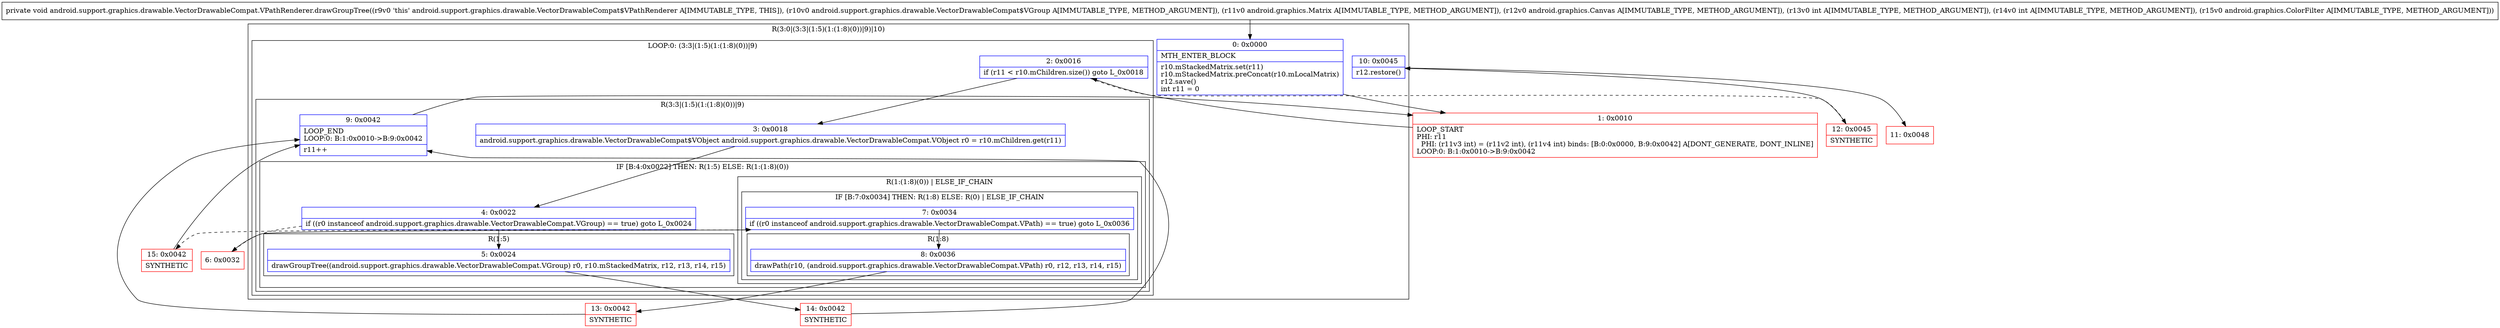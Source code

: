 digraph "CFG forandroid.support.graphics.drawable.VectorDrawableCompat.VPathRenderer.drawGroupTree(Landroid\/support\/graphics\/drawable\/VectorDrawableCompat$VGroup;Landroid\/graphics\/Matrix;Landroid\/graphics\/Canvas;IILandroid\/graphics\/ColorFilter;)V" {
subgraph cluster_Region_1943089447 {
label = "R(3:0|(3:3|(1:5)(1:(1:8)(0))|9)|10)";
node [shape=record,color=blue];
Node_0 [shape=record,label="{0\:\ 0x0000|MTH_ENTER_BLOCK\l|r10.mStackedMatrix.set(r11)\lr10.mStackedMatrix.preConcat(r10.mLocalMatrix)\lr12.save()\lint r11 = 0\l}"];
subgraph cluster_LoopRegion_1911890049 {
label = "LOOP:0: (3:3|(1:5)(1:(1:8)(0))|9)";
node [shape=record,color=blue];
Node_2 [shape=record,label="{2\:\ 0x0016|if (r11 \< r10.mChildren.size()) goto L_0x0018\l}"];
subgraph cluster_Region_988649178 {
label = "R(3:3|(1:5)(1:(1:8)(0))|9)";
node [shape=record,color=blue];
Node_3 [shape=record,label="{3\:\ 0x0018|android.support.graphics.drawable.VectorDrawableCompat$VObject android.support.graphics.drawable.VectorDrawableCompat.VObject r0 = r10.mChildren.get(r11)\l}"];
subgraph cluster_IfRegion_4797142 {
label = "IF [B:4:0x0022] THEN: R(1:5) ELSE: R(1:(1:8)(0))";
node [shape=record,color=blue];
Node_4 [shape=record,label="{4\:\ 0x0022|if ((r0 instanceof android.support.graphics.drawable.VectorDrawableCompat.VGroup) == true) goto L_0x0024\l}"];
subgraph cluster_Region_2062250993 {
label = "R(1:5)";
node [shape=record,color=blue];
Node_5 [shape=record,label="{5\:\ 0x0024|drawGroupTree((android.support.graphics.drawable.VectorDrawableCompat.VGroup) r0, r10.mStackedMatrix, r12, r13, r14, r15)\l}"];
}
subgraph cluster_Region_814513592 {
label = "R(1:(1:8)(0)) | ELSE_IF_CHAIN\l";
node [shape=record,color=blue];
subgraph cluster_IfRegion_583181573 {
label = "IF [B:7:0x0034] THEN: R(1:8) ELSE: R(0) | ELSE_IF_CHAIN\l";
node [shape=record,color=blue];
Node_7 [shape=record,label="{7\:\ 0x0034|if ((r0 instanceof android.support.graphics.drawable.VectorDrawableCompat.VPath) == true) goto L_0x0036\l}"];
subgraph cluster_Region_1959767233 {
label = "R(1:8)";
node [shape=record,color=blue];
Node_8 [shape=record,label="{8\:\ 0x0036|drawPath(r10, (android.support.graphics.drawable.VectorDrawableCompat.VPath) r0, r12, r13, r14, r15)\l}"];
}
subgraph cluster_Region_2079213563 {
label = "R(0)";
node [shape=record,color=blue];
}
}
}
}
Node_9 [shape=record,label="{9\:\ 0x0042|LOOP_END\lLOOP:0: B:1:0x0010\-\>B:9:0x0042\l|r11++\l}"];
}
}
Node_10 [shape=record,label="{10\:\ 0x0045|r12.restore()\l}"];
}
Node_1 [shape=record,color=red,label="{1\:\ 0x0010|LOOP_START\lPHI: r11 \l  PHI: (r11v3 int) = (r11v2 int), (r11v4 int) binds: [B:0:0x0000, B:9:0x0042] A[DONT_GENERATE, DONT_INLINE]\lLOOP:0: B:1:0x0010\-\>B:9:0x0042\l}"];
Node_6 [shape=record,color=red,label="{6\:\ 0x0032}"];
Node_11 [shape=record,color=red,label="{11\:\ 0x0048}"];
Node_12 [shape=record,color=red,label="{12\:\ 0x0045|SYNTHETIC\l}"];
Node_13 [shape=record,color=red,label="{13\:\ 0x0042|SYNTHETIC\l}"];
Node_14 [shape=record,color=red,label="{14\:\ 0x0042|SYNTHETIC\l}"];
Node_15 [shape=record,color=red,label="{15\:\ 0x0042|SYNTHETIC\l}"];
MethodNode[shape=record,label="{private void android.support.graphics.drawable.VectorDrawableCompat.VPathRenderer.drawGroupTree((r9v0 'this' android.support.graphics.drawable.VectorDrawableCompat$VPathRenderer A[IMMUTABLE_TYPE, THIS]), (r10v0 android.support.graphics.drawable.VectorDrawableCompat$VGroup A[IMMUTABLE_TYPE, METHOD_ARGUMENT]), (r11v0 android.graphics.Matrix A[IMMUTABLE_TYPE, METHOD_ARGUMENT]), (r12v0 android.graphics.Canvas A[IMMUTABLE_TYPE, METHOD_ARGUMENT]), (r13v0 int A[IMMUTABLE_TYPE, METHOD_ARGUMENT]), (r14v0 int A[IMMUTABLE_TYPE, METHOD_ARGUMENT]), (r15v0 android.graphics.ColorFilter A[IMMUTABLE_TYPE, METHOD_ARGUMENT])) }"];
MethodNode -> Node_0;
Node_0 -> Node_1;
Node_2 -> Node_3;
Node_2 -> Node_12[style=dashed];
Node_3 -> Node_4;
Node_4 -> Node_5;
Node_4 -> Node_6[style=dashed];
Node_5 -> Node_14;
Node_7 -> Node_8;
Node_7 -> Node_15[style=dashed];
Node_8 -> Node_13;
Node_9 -> Node_1;
Node_10 -> Node_11;
Node_1 -> Node_2;
Node_6 -> Node_7;
Node_12 -> Node_10;
Node_13 -> Node_9;
Node_14 -> Node_9;
Node_15 -> Node_9;
}

